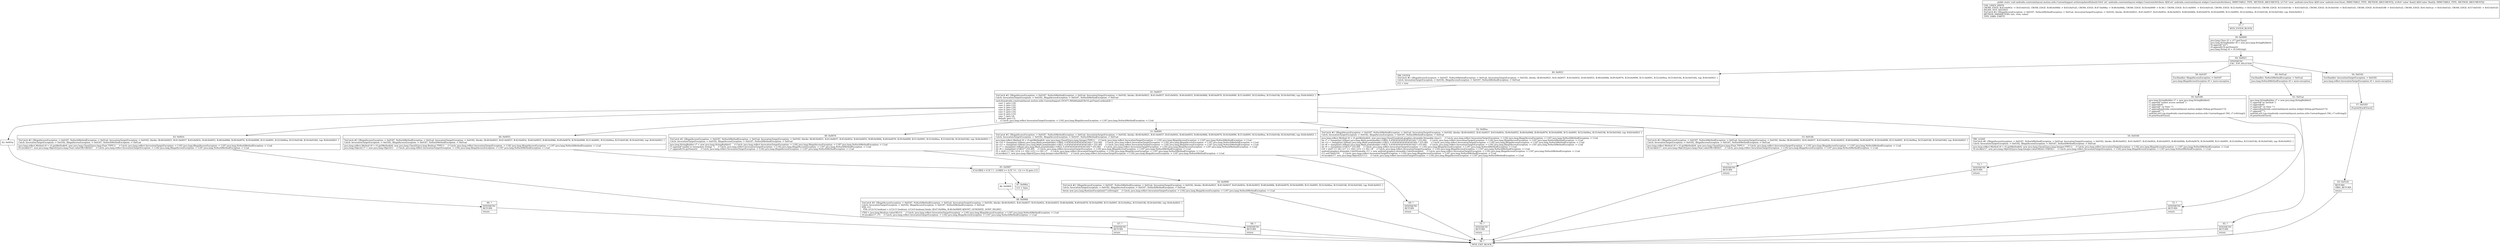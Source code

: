 digraph "CFG forandroidx.constraintlayout.motion.utils.CustomSupport.setInterpolatedValue(Landroidx\/constraintlayout\/widget\/ConstraintAttribute;Landroid\/view\/View;[F)V" {
Node_37 [shape=record,label="{37\:\ ?|MTH_ENTER_BLOCK\l}"];
Node_39 [shape=record,label="{39\:\ 0x0000|java.lang.Class r5 = r17.getClass()\ljava.lang.StringBuilder r0 = new java.lang.StringBuilder()\lr0.append(\"set\")\lr0.append(r16.getName())\ljava.lang.String r6 = r0.toString()\l}"];
Node_64 [shape=record,label="{64\:\ 0x0021|SYNTHETIC\lEXC_TOP_SPLITTER\l}"];
Node_40 [shape=record,label="{40\:\ 0x0021|TRY_ENTER\lTryCatch #2 \{IllegalAccessException \-\> 0x0187, NoSuchMethodException \-\> 0x01ad, InvocationTargetException \-\> 0x0182, blocks: (B:40:0x0021, B:41:0x0037, B:43:0x003c, B:44:0x0055, B:48:0x006b, B:49:0x0076, B:50:0x0090, B:51:0x0091, B:52:0x00ea, B:53:0x014b, B:54:0x0166), top: B:64:0x0021 \}\lCatch: InvocationTargetException \-\> 0x0182, IllegalAccessException \-\> 0x0187, NoSuchMethodException \-\> 0x01ad\l|r12 = true\l}"];
Node_41 [shape=record,label="{41\:\ 0x0037|TryCatch #2 \{IllegalAccessException \-\> 0x0187, NoSuchMethodException \-\> 0x01ad, InvocationTargetException \-\> 0x0182, blocks: (B:40:0x0021, B:41:0x0037, B:43:0x003c, B:44:0x0055, B:48:0x006b, B:49:0x0076, B:50:0x0090, B:51:0x0091, B:52:0x00ea, B:53:0x014b, B:54:0x0166), top: B:64:0x0021 \}\lCatch: InvocationTargetException \-\> 0x0182, IllegalAccessException \-\> 0x0187, NoSuchMethodException \-\> 0x01ad\l|switch(androidx.constraintlayout.motion.utils.CustomSupport.C01471.f49x66adad53[r16.getType().ordinal()]) \{\l    case 1: goto L24;\l    case 2: goto L22;\l    case 3: goto L20;\l    case 4: goto L18;\l    case 5: goto L16;\l    case 6: goto L10;\l    case 7: goto L8;\l    default: goto L5;\l\}     \/\/ Catch: java.lang.reflect.InvocationTargetException \-\> L182 java.lang.IllegalAccessException \-\> L187 java.lang.NoSuchMethodException \-\> L1ad\l}"];
Node_42 [shape=record,label="{42\:\ 0x003a}"];
Node_66 [shape=record,label="{66\:\ ?|SYNTHETIC\lRETURN\l|return\l}"];
Node_38 [shape=record,label="{38\:\ ?|MTH_EXIT_BLOCK\l}"];
Node_43 [shape=record,label="{43\:\ 0x003c|TryCatch #2 \{IllegalAccessException \-\> 0x0187, NoSuchMethodException \-\> 0x01ad, InvocationTargetException \-\> 0x0182, blocks: (B:40:0x0021, B:41:0x0037, B:43:0x003c, B:44:0x0055, B:48:0x006b, B:49:0x0076, B:50:0x0090, B:51:0x0091, B:52:0x00ea, B:53:0x014b, B:54:0x0166), top: B:64:0x0021 \}\lCatch: InvocationTargetException \-\> 0x0182, IllegalAccessException \-\> 0x0187, NoSuchMethodException \-\> 0x01ad\l|java.lang.reflect.Method r0 = r5.getMethod(r6, new java.lang.Class[]\{java.lang.Float.TYPE\})     \/\/ Catch: java.lang.reflect.InvocationTargetException \-\> L182 java.lang.IllegalAccessException \-\> L187 java.lang.NoSuchMethodException \-\> L1ad\lr0.invoke(r17, new java.lang.Object[]\{java.lang.Float.valueOf(r18[0])\})     \/\/ Catch: java.lang.reflect.InvocationTargetException \-\> L182 java.lang.IllegalAccessException \-\> L187 java.lang.NoSuchMethodException \-\> L1ad\l}"];
Node_67 [shape=record,label="{67\:\ ?|SYNTHETIC\lRETURN\l|return\l}"];
Node_44 [shape=record,label="{44\:\ 0x0055|TryCatch #2 \{IllegalAccessException \-\> 0x0187, NoSuchMethodException \-\> 0x01ad, InvocationTargetException \-\> 0x0182, blocks: (B:40:0x0021, B:41:0x0037, B:43:0x003c, B:44:0x0055, B:48:0x006b, B:49:0x0076, B:50:0x0090, B:51:0x0091, B:52:0x00ea, B:53:0x014b, B:54:0x0166), top: B:64:0x0021 \}\lCatch: InvocationTargetException \-\> 0x0182, IllegalAccessException \-\> 0x0187, NoSuchMethodException \-\> 0x01ad\l|java.lang.reflect.Method r0 = r5.getMethod(r6, new java.lang.Class[]\{java.lang.Boolean.TYPE\})     \/\/ Catch: java.lang.reflect.InvocationTargetException \-\> L182 java.lang.IllegalAccessException \-\> L187 java.lang.NoSuchMethodException \-\> L1ad\ljava.lang.Object[] r7 = new java.lang.Object[1]     \/\/ Catch: java.lang.reflect.InvocationTargetException \-\> L182 java.lang.IllegalAccessException \-\> L187 java.lang.NoSuchMethodException \-\> L1ad\l}"];
Node_45 [shape=record,label="{45\:\ 0x0067|if ((r18[0] \> 0.5f ? 1 : (r18[0] == 0.5f ? 0 : \-1)) \<= 0) goto L15\l}"];
Node_46 [shape=record,label="{46\:\ 0x0069}"];
Node_48 [shape=record,label="{48\:\ 0x006b|TryCatch #2 \{IllegalAccessException \-\> 0x0187, NoSuchMethodException \-\> 0x01ad, InvocationTargetException \-\> 0x0182, blocks: (B:40:0x0021, B:41:0x0037, B:43:0x003c, B:44:0x0055, B:48:0x006b, B:49:0x0076, B:50:0x0090, B:51:0x0091, B:52:0x00ea, B:53:0x014b, B:54:0x0166), top: B:64:0x0021 \}\lCatch: InvocationTargetException \-\> 0x0182, IllegalAccessException \-\> 0x0187, NoSuchMethodException \-\> 0x01ad\lPHI: r12 \l  PHI: (r12v14 boolean) = (r12v13 boolean), (r12v0 boolean) binds: [B:47:0x006a, B:46:0x0069] A[DONT_GENERATE, DONT_INLINE]\l|r7[0] = java.lang.Boolean.valueOf(r12)     \/\/ Catch: java.lang.reflect.InvocationTargetException \-\> L182 java.lang.IllegalAccessException \-\> L187 java.lang.NoSuchMethodException \-\> L1ad\lr0.invoke(r17, r7)     \/\/ Catch: java.lang.reflect.InvocationTargetException \-\> L182 java.lang.IllegalAccessException \-\> L187 java.lang.NoSuchMethodException \-\> L1ad\l}"];
Node_68 [shape=record,label="{68\:\ ?|SYNTHETIC\lRETURN\l|return\l}"];
Node_47 [shape=record,label="{47\:\ 0x006a|r12 = false\l}"];
Node_49 [shape=record,label="{49\:\ 0x0076|TryCatch #2 \{IllegalAccessException \-\> 0x0187, NoSuchMethodException \-\> 0x01ad, InvocationTargetException \-\> 0x0182, blocks: (B:40:0x0021, B:41:0x0037, B:43:0x003c, B:44:0x0055, B:48:0x006b, B:49:0x0076, B:50:0x0090, B:51:0x0091, B:52:0x00ea, B:53:0x014b, B:54:0x0166), top: B:64:0x0021 \}\lCatch: InvocationTargetException \-\> 0x0182, IllegalAccessException \-\> 0x0187, NoSuchMethodException \-\> 0x01ad\l|java.lang.StringBuilder r7 = new java.lang.StringBuilder()     \/\/ Catch: java.lang.reflect.InvocationTargetException \-\> L182 java.lang.IllegalAccessException \-\> L187 java.lang.NoSuchMethodException \-\> L1ad\lr7.append(\"unable to interpolate strings \")     \/\/ Catch: java.lang.reflect.InvocationTargetException \-\> L182 java.lang.IllegalAccessException \-\> L187 java.lang.NoSuchMethodException \-\> L1ad\lr7.append(r16.getName())     \/\/ Catch: java.lang.reflect.InvocationTargetException \-\> L182 java.lang.IllegalAccessException \-\> L187 java.lang.NoSuchMethodException \-\> L1ad\l}"];
Node_50 [shape=record,label="{50\:\ 0x0090|TryCatch #2 \{IllegalAccessException \-\> 0x0187, NoSuchMethodException \-\> 0x01ad, InvocationTargetException \-\> 0x0182, blocks: (B:40:0x0021, B:41:0x0037, B:43:0x003c, B:44:0x0055, B:48:0x006b, B:49:0x0076, B:50:0x0090, B:51:0x0091, B:52:0x00ea, B:53:0x014b, B:54:0x0166), top: B:64:0x0021 \}\lCatch: InvocationTargetException \-\> 0x0182, IllegalAccessException \-\> 0x0187, NoSuchMethodException \-\> 0x01ad\l|throw new java.lang.RuntimeException(r7.toString())     \/\/ Catch: java.lang.reflect.InvocationTargetException \-\> L182 java.lang.IllegalAccessException \-\> L187 java.lang.NoSuchMethodException \-\> L1ad\l}"];
Node_51 [shape=record,label="{51\:\ 0x0091|TryCatch #2 \{IllegalAccessException \-\> 0x0187, NoSuchMethodException \-\> 0x01ad, InvocationTargetException \-\> 0x0182, blocks: (B:40:0x0021, B:41:0x0037, B:43:0x003c, B:44:0x0055, B:48:0x006b, B:49:0x0076, B:50:0x0090, B:51:0x0091, B:52:0x00ea, B:53:0x014b, B:54:0x0166), top: B:64:0x0021 \}\lCatch: InvocationTargetException \-\> 0x0182, IllegalAccessException \-\> 0x0187, NoSuchMethodException \-\> 0x01ad\l|java.lang.reflect.Method r0 = r5.getMethod(r6, new java.lang.Class[]\{java.lang.Integer.TYPE\})     \/\/ Catch: java.lang.reflect.InvocationTargetException \-\> L182 java.lang.IllegalAccessException \-\> L187 java.lang.NoSuchMethodException \-\> L1ad\lint r14 = clamp((int) (((float) java.lang.Math.pow((double) r18[0], 0.45454545454545453d)) * 255.0f))     \/\/ Catch: java.lang.reflect.InvocationTargetException \-\> L182 java.lang.IllegalAccessException \-\> L187 java.lang.NoSuchMethodException \-\> L1ad\lint r12 = clamp((int) (((float) java.lang.Math.pow((double) r18[1], 0.45454545454545453d)) * 255.0f))     \/\/ Catch: java.lang.reflect.InvocationTargetException \-\> L182 java.lang.IllegalAccessException \-\> L187 java.lang.NoSuchMethodException \-\> L1ad\lint r7 = clamp((int) (((float) java.lang.Math.pow((double) r18[2], 0.45454545454545453d)) * 255.0f))     \/\/ Catch: java.lang.reflect.InvocationTargetException \-\> L182 java.lang.IllegalAccessException \-\> L187 java.lang.NoSuchMethodException \-\> L1ad\lint r8 = clamp((int) (r18[3] * 255.0f))     \/\/ Catch: java.lang.reflect.InvocationTargetException \-\> L182 java.lang.IllegalAccessException \-\> L187 java.lang.NoSuchMethodException \-\> L1ad\lr9 = (((r8 \<\< 24) \| (r14 \<\< 16)) \| (r12 \<\< 8)) \| r7     \/\/ Catch: java.lang.reflect.InvocationTargetException \-\> L182 java.lang.IllegalAccessException \-\> L187 java.lang.NoSuchMethodException \-\> L1ad\lr0.invoke(r17, new java.lang.Object[]\{java.lang.Integer.valueOf(r9)\})     \/\/ Catch: java.lang.reflect.InvocationTargetException \-\> L182 java.lang.IllegalAccessException \-\> L187 java.lang.NoSuchMethodException \-\> L1ad\l}"];
Node_69 [shape=record,label="{69\:\ ?|SYNTHETIC\lRETURN\l|return\l}"];
Node_52 [shape=record,label="{52\:\ 0x00ea|TryCatch #2 \{IllegalAccessException \-\> 0x0187, NoSuchMethodException \-\> 0x01ad, InvocationTargetException \-\> 0x0182, blocks: (B:40:0x0021, B:41:0x0037, B:43:0x003c, B:44:0x0055, B:48:0x006b, B:49:0x0076, B:50:0x0090, B:51:0x0091, B:52:0x00ea, B:53:0x014b, B:54:0x0166), top: B:64:0x0021 \}\lCatch: InvocationTargetException \-\> 0x0182, IllegalAccessException \-\> 0x0187, NoSuchMethodException \-\> 0x01ad\l|java.lang.reflect.Method r0 = r5.getMethod(r6, new java.lang.Class[]\{android.graphics.drawable.Drawable.class\})     \/\/ Catch: java.lang.reflect.InvocationTargetException \-\> L182 java.lang.IllegalAccessException \-\> L187 java.lang.NoSuchMethodException \-\> L1ad\lint r7 = clamp((int) (((float) java.lang.Math.pow((double) r18[0], 0.45454545454545453d)) * 255.0f))     \/\/ Catch: java.lang.reflect.InvocationTargetException \-\> L182 java.lang.IllegalAccessException \-\> L187 java.lang.NoSuchMethodException \-\> L1ad\lint r12 = clamp((int) (((float) java.lang.Math.pow((double) r18[1], 0.45454545454545453d)) * 255.0f))     \/\/ Catch: java.lang.reflect.InvocationTargetException \-\> L182 java.lang.IllegalAccessException \-\> L187 java.lang.NoSuchMethodException \-\> L1ad\lint r8 = clamp((int) (((float) java.lang.Math.pow((double) r18[2], 0.45454545454545453d)) * 255.0f))     \/\/ Catch: java.lang.reflect.InvocationTargetException \-\> L182 java.lang.IllegalAccessException \-\> L187 java.lang.NoSuchMethodException \-\> L1ad\lint r9 = clamp((int) (r18[3] * 255.0f))     \/\/ Catch: java.lang.reflect.InvocationTargetException \-\> L182 java.lang.IllegalAccessException \-\> L187 java.lang.NoSuchMethodException \-\> L1ad\lr10 = (((r9 \<\< 24) \| (r7 \<\< 16)) \| (r12 \<\< 8)) \| r8     \/\/ Catch: java.lang.reflect.InvocationTargetException \-\> L182 java.lang.IllegalAccessException \-\> L187 java.lang.NoSuchMethodException \-\> L1ad\landroid.graphics.drawable.ColorDrawable r11 = new android.graphics.drawable.ColorDrawable()     \/\/ Catch: java.lang.reflect.InvocationTargetException \-\> L182 java.lang.IllegalAccessException \-\> L187 java.lang.NoSuchMethodException \-\> L1ad\lr11.setColor(r10)     \/\/ Catch: java.lang.reflect.InvocationTargetException \-\> L182 java.lang.IllegalAccessException \-\> L187 java.lang.NoSuchMethodException \-\> L1ad\lr0.invoke(r17, new java.lang.Object[]\{r11\})     \/\/ Catch: java.lang.reflect.InvocationTargetException \-\> L182 java.lang.IllegalAccessException \-\> L187 java.lang.NoSuchMethodException \-\> L1ad\l}"];
Node_70 [shape=record,label="{70\:\ ?|SYNTHETIC\lRETURN\l|return\l}"];
Node_53 [shape=record,label="{53\:\ 0x014b|TryCatch #2 \{IllegalAccessException \-\> 0x0187, NoSuchMethodException \-\> 0x01ad, InvocationTargetException \-\> 0x0182, blocks: (B:40:0x0021, B:41:0x0037, B:43:0x003c, B:44:0x0055, B:48:0x006b, B:49:0x0076, B:50:0x0090, B:51:0x0091, B:52:0x00ea, B:53:0x014b, B:54:0x0166), top: B:64:0x0021 \}\lCatch: InvocationTargetException \-\> 0x0182, IllegalAccessException \-\> 0x0187, NoSuchMethodException \-\> 0x01ad\l|java.lang.reflect.Method r0 = r5.getMethod(r6, new java.lang.Class[]\{java.lang.Float.TYPE\})     \/\/ Catch: java.lang.reflect.InvocationTargetException \-\> L182 java.lang.IllegalAccessException \-\> L187 java.lang.NoSuchMethodException \-\> L1ad\lr0.invoke(r17, new java.lang.Object[]\{java.lang.Float.valueOf(r18[0])\})     \/\/ Catch: java.lang.reflect.InvocationTargetException \-\> L182 java.lang.IllegalAccessException \-\> L187 java.lang.NoSuchMethodException \-\> L1ad\l}"];
Node_71 [shape=record,label="{71\:\ ?|SYNTHETIC\lRETURN\l|return\l}"];
Node_54 [shape=record,label="{54\:\ 0x0166|TRY_LEAVE\lTryCatch #2 \{IllegalAccessException \-\> 0x0187, NoSuchMethodException \-\> 0x01ad, InvocationTargetException \-\> 0x0182, blocks: (B:40:0x0021, B:41:0x0037, B:43:0x003c, B:44:0x0055, B:48:0x006b, B:49:0x0076, B:50:0x0090, B:51:0x0091, B:52:0x00ea, B:53:0x014b, B:54:0x0166), top: B:64:0x0021 \}\lCatch: InvocationTargetException \-\> 0x0182, IllegalAccessException \-\> 0x0187, NoSuchMethodException \-\> 0x01ad\l|java.lang.reflect.Method r0 = r5.getMethod(r6, new java.lang.Class[]\{java.lang.Integer.TYPE\})     \/\/ Catch: java.lang.reflect.InvocationTargetException \-\> L182 java.lang.IllegalAccessException \-\> L187 java.lang.NoSuchMethodException \-\> L1ad\lr0.invoke(r17, new java.lang.Object[]\{java.lang.Integer.valueOf((int) r18[0])\})     \/\/ Catch: java.lang.reflect.InvocationTargetException \-\> L182 java.lang.IllegalAccessException \-\> L187 java.lang.NoSuchMethodException \-\> L1ad\l}"];
Node_73 [shape=record,label="{73\:\ ?|SYNTHETIC\lRETURN\l|return\l}"];
Node_58 [shape=record,label="{58\:\ 0x0187|ExcHandler: IllegalAccessException \-\> 0x0187\l|java.lang.IllegalAccessException r0 = move\-exception\l}"];
Node_59 [shape=record,label="{59\:\ 0x0188|java.lang.StringBuilder r7 = new java.lang.StringBuilder()\lr7.append(\"cannot access method \")\lr7.append(r6)\lr7.append(\" on View \"\")\lr7.append(androidx.constraintlayout.motion.widget.Debug.getName(r17))\lr7.append(\"\"\")\landroid.util.Log.e(androidx.constraintlayout.motion.utils.CustomSupport.TAG, r7.toString())\lr0.printStackTrace()\l}"];
Node_72 [shape=record,label="{72\:\ ?|SYNTHETIC\lRETURN\l|return\l}"];
Node_60 [shape=record,label="{60\:\ 0x01ad|ExcHandler: NoSuchMethodException \-\> 0x01ad\l|java.lang.NoSuchMethodException r0 = move\-exception\l}"];
Node_61 [shape=record,label="{61\:\ 0x01ae|java.lang.StringBuilder r7 = new java.lang.StringBuilder()\lr7.append(\"no method \")\lr7.append(r6)\lr7.append(\" on View \"\")\lr7.append(androidx.constraintlayout.motion.widget.Debug.getName(r17))\lr7.append(\"\"\")\landroid.util.Log.e(androidx.constraintlayout.motion.utils.CustomSupport.TAG, r7.toString())\lr0.printStackTrace()\l}"];
Node_65 [shape=record,label="{65\:\ ?|SYNTHETIC\lRETURN\l|return\l}"];
Node_56 [shape=record,label="{56\:\ 0x0182|ExcHandler: InvocationTargetException \-\> 0x0182\l|java.lang.reflect.InvocationTargetException r0 = move\-exception\l}"];
Node_57 [shape=record,label="{57\:\ 0x0183|r0.printStackTrace()\l}"];
Node_63 [shape=record,label="{63\:\ 0x01d3|RETURN\lORIG_RETURN\l|return\l}"];
MethodNode[shape=record,label="{public static void androidx.constraintlayout.motion.utils.CustomSupport.setInterpolatedValue((r16v0 'att' androidx.constraintlayout.widget.ConstraintAttribute A[D('att' androidx.constraintlayout.widget.ConstraintAttribute), IMMUTABLE_TYPE, METHOD_ARGUMENT]), (r17v0 'view' android.view.View A[D('view' android.view.View), IMMUTABLE_TYPE, METHOD_ARGUMENT]), (r18v0 'value' float[] A[D('value' float[]), IMMUTABLE_TYPE, METHOD_ARGUMENT]))  | USE_LINES_HINTS\lCROSS_EDGE: B:43:0x003c \-\> B:63:0x01d3, CROSS_EDGE: B:48:0x006b \-\> B:63:0x01d3, CROSS_EDGE: B:47:0x006a \-\> B:48:0x006b, CROSS_EDGE: B:50:0x0090 \-\> B:38:?, CROSS_EDGE: B:51:0x0091 \-\> B:63:0x01d3, CROSS_EDGE: B:52:0x00ea \-\> B:63:0x01d3, CROSS_EDGE: B:53:0x014b \-\> B:63:0x01d3, CROSS_EDGE: B:54:0x0166 \-\> B:63:0x01d3, CROSS_EDGE: B:59:0x0188 \-\> B:63:0x01d3, CROSS_EDGE: B:61:0x01ae \-\> B:63:0x01d3, CROSS_EDGE: B:57:0x0183 \-\> B:63:0x01d3\lINLINE_NOT_NEEDED\lTryCatch #2 \{IllegalAccessException \-\> 0x0187, NoSuchMethodException \-\> 0x01ad, InvocationTargetException \-\> 0x0182, blocks: (B:40:0x0021, B:41:0x0037, B:43:0x003c, B:44:0x0055, B:48:0x006b, B:49:0x0076, B:50:0x0090, B:51:0x0091, B:52:0x00ea, B:53:0x014b, B:54:0x0166), top: B:64:0x0021 \}\lMETHOD_PARAMETERS: [att, view, value]\lTYPE_VARS: EMPTY\l}"];
MethodNode -> Node_37;Node_37 -> Node_39;
Node_39 -> Node_64;
Node_64 -> Node_40;
Node_64 -> Node_58;
Node_64 -> Node_60;
Node_64 -> Node_56;
Node_40 -> Node_41;
Node_41 -> Node_42;
Node_41 -> Node_43;
Node_41 -> Node_44;
Node_41 -> Node_49;
Node_41 -> Node_51;
Node_41 -> Node_52;
Node_41 -> Node_53;
Node_41 -> Node_54;
Node_42 -> Node_66;
Node_66 -> Node_38;
Node_43 -> Node_67;
Node_67 -> Node_38;
Node_44 -> Node_45;
Node_45 -> Node_46[style=dashed];
Node_45 -> Node_47;
Node_46 -> Node_48;
Node_48 -> Node_68;
Node_68 -> Node_38;
Node_47 -> Node_48;
Node_49 -> Node_50;
Node_50 -> Node_38;
Node_51 -> Node_69;
Node_69 -> Node_38;
Node_52 -> Node_70;
Node_70 -> Node_38;
Node_53 -> Node_71;
Node_71 -> Node_38;
Node_54 -> Node_73;
Node_73 -> Node_38;
Node_58 -> Node_59;
Node_59 -> Node_72;
Node_72 -> Node_38;
Node_60 -> Node_61;
Node_61 -> Node_65;
Node_65 -> Node_38;
Node_56 -> Node_57;
Node_57 -> Node_63;
Node_63 -> Node_38;
}

